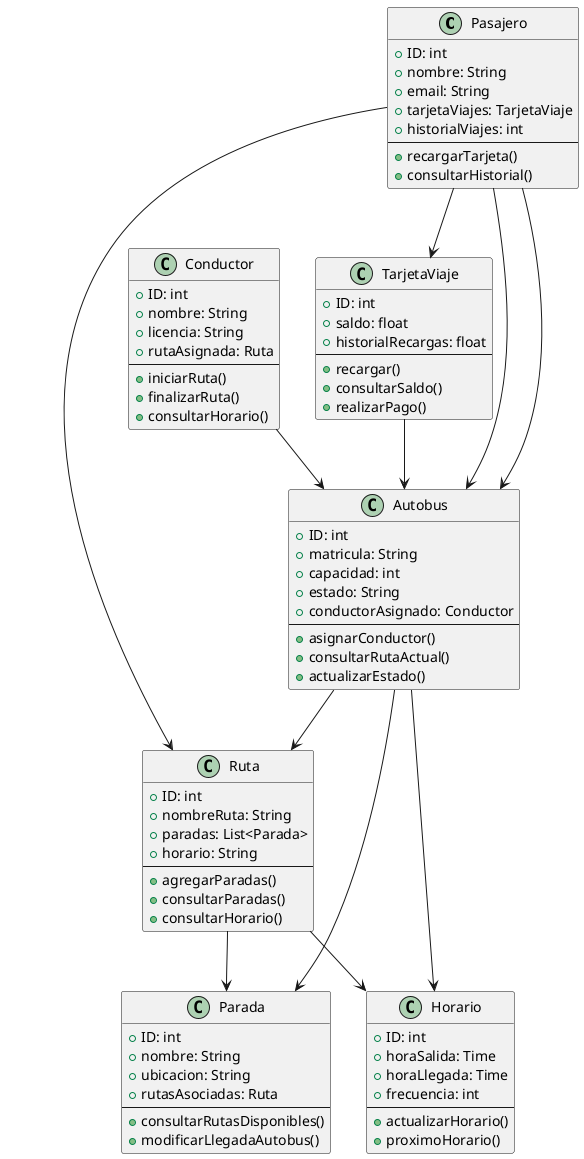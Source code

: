 @startuml

class Pasajero {
    +ID: int
    +nombre: String
    +email: String
    +tarjetaViajes: TarjetaViaje
    +historialViajes: int
    --
    +recargarTarjeta()
    +consultarHistorial()
}

class Autobus {
    +ID: int
    +matricula: String
    +capacidad: int
    +estado: String
    +conductorAsignado: Conductor
    --
    +asignarConductor()
    +consultarRutaActual()
    +actualizarEstado()
}

class Conductor {
    +ID: int
    +nombre: String
    +licencia: String
    +rutaAsignada: Ruta
    --
    +iniciarRuta()
    +finalizarRuta()
    +consultarHorario()
}

class Ruta {
    +ID: int
    +nombreRuta: String
    +paradas: List<Parada>
    +horario: String
    --
    +agregarParadas()
    +consultarParadas()
    +consultarHorario()
}

class Parada {
    +ID: int
    +nombre: String
    +ubicacion: String
    +rutasAsociadas: Ruta
    --
    +consultarRutasDisponibles()
    +modificarLlegadaAutobus()
}

class TarjetaViaje {
    +ID: int
    +saldo: float
    +historialRecargas: float
    --
    +recargar()
    +consultarSaldo()
    +realizarPago()
}

class Horario {
    +ID: int
    +horaSalida: Time
    +horaLlegada: Time
    +frecuencia: int
    --
    +actualizarHorario()
    +proximoHorario()
}

Pasajero --> Ruta
Pasajero --> TarjetaViaje
Pasajero --> Autobus
Conductor --> Autobus
Autobus --> Ruta
Ruta --> Horario
Ruta --> Parada
TarjetaViaje --> Autobus
Autobus --> Parada
Pasajero --> Autobus
Autobus --> Horario

@enduml
